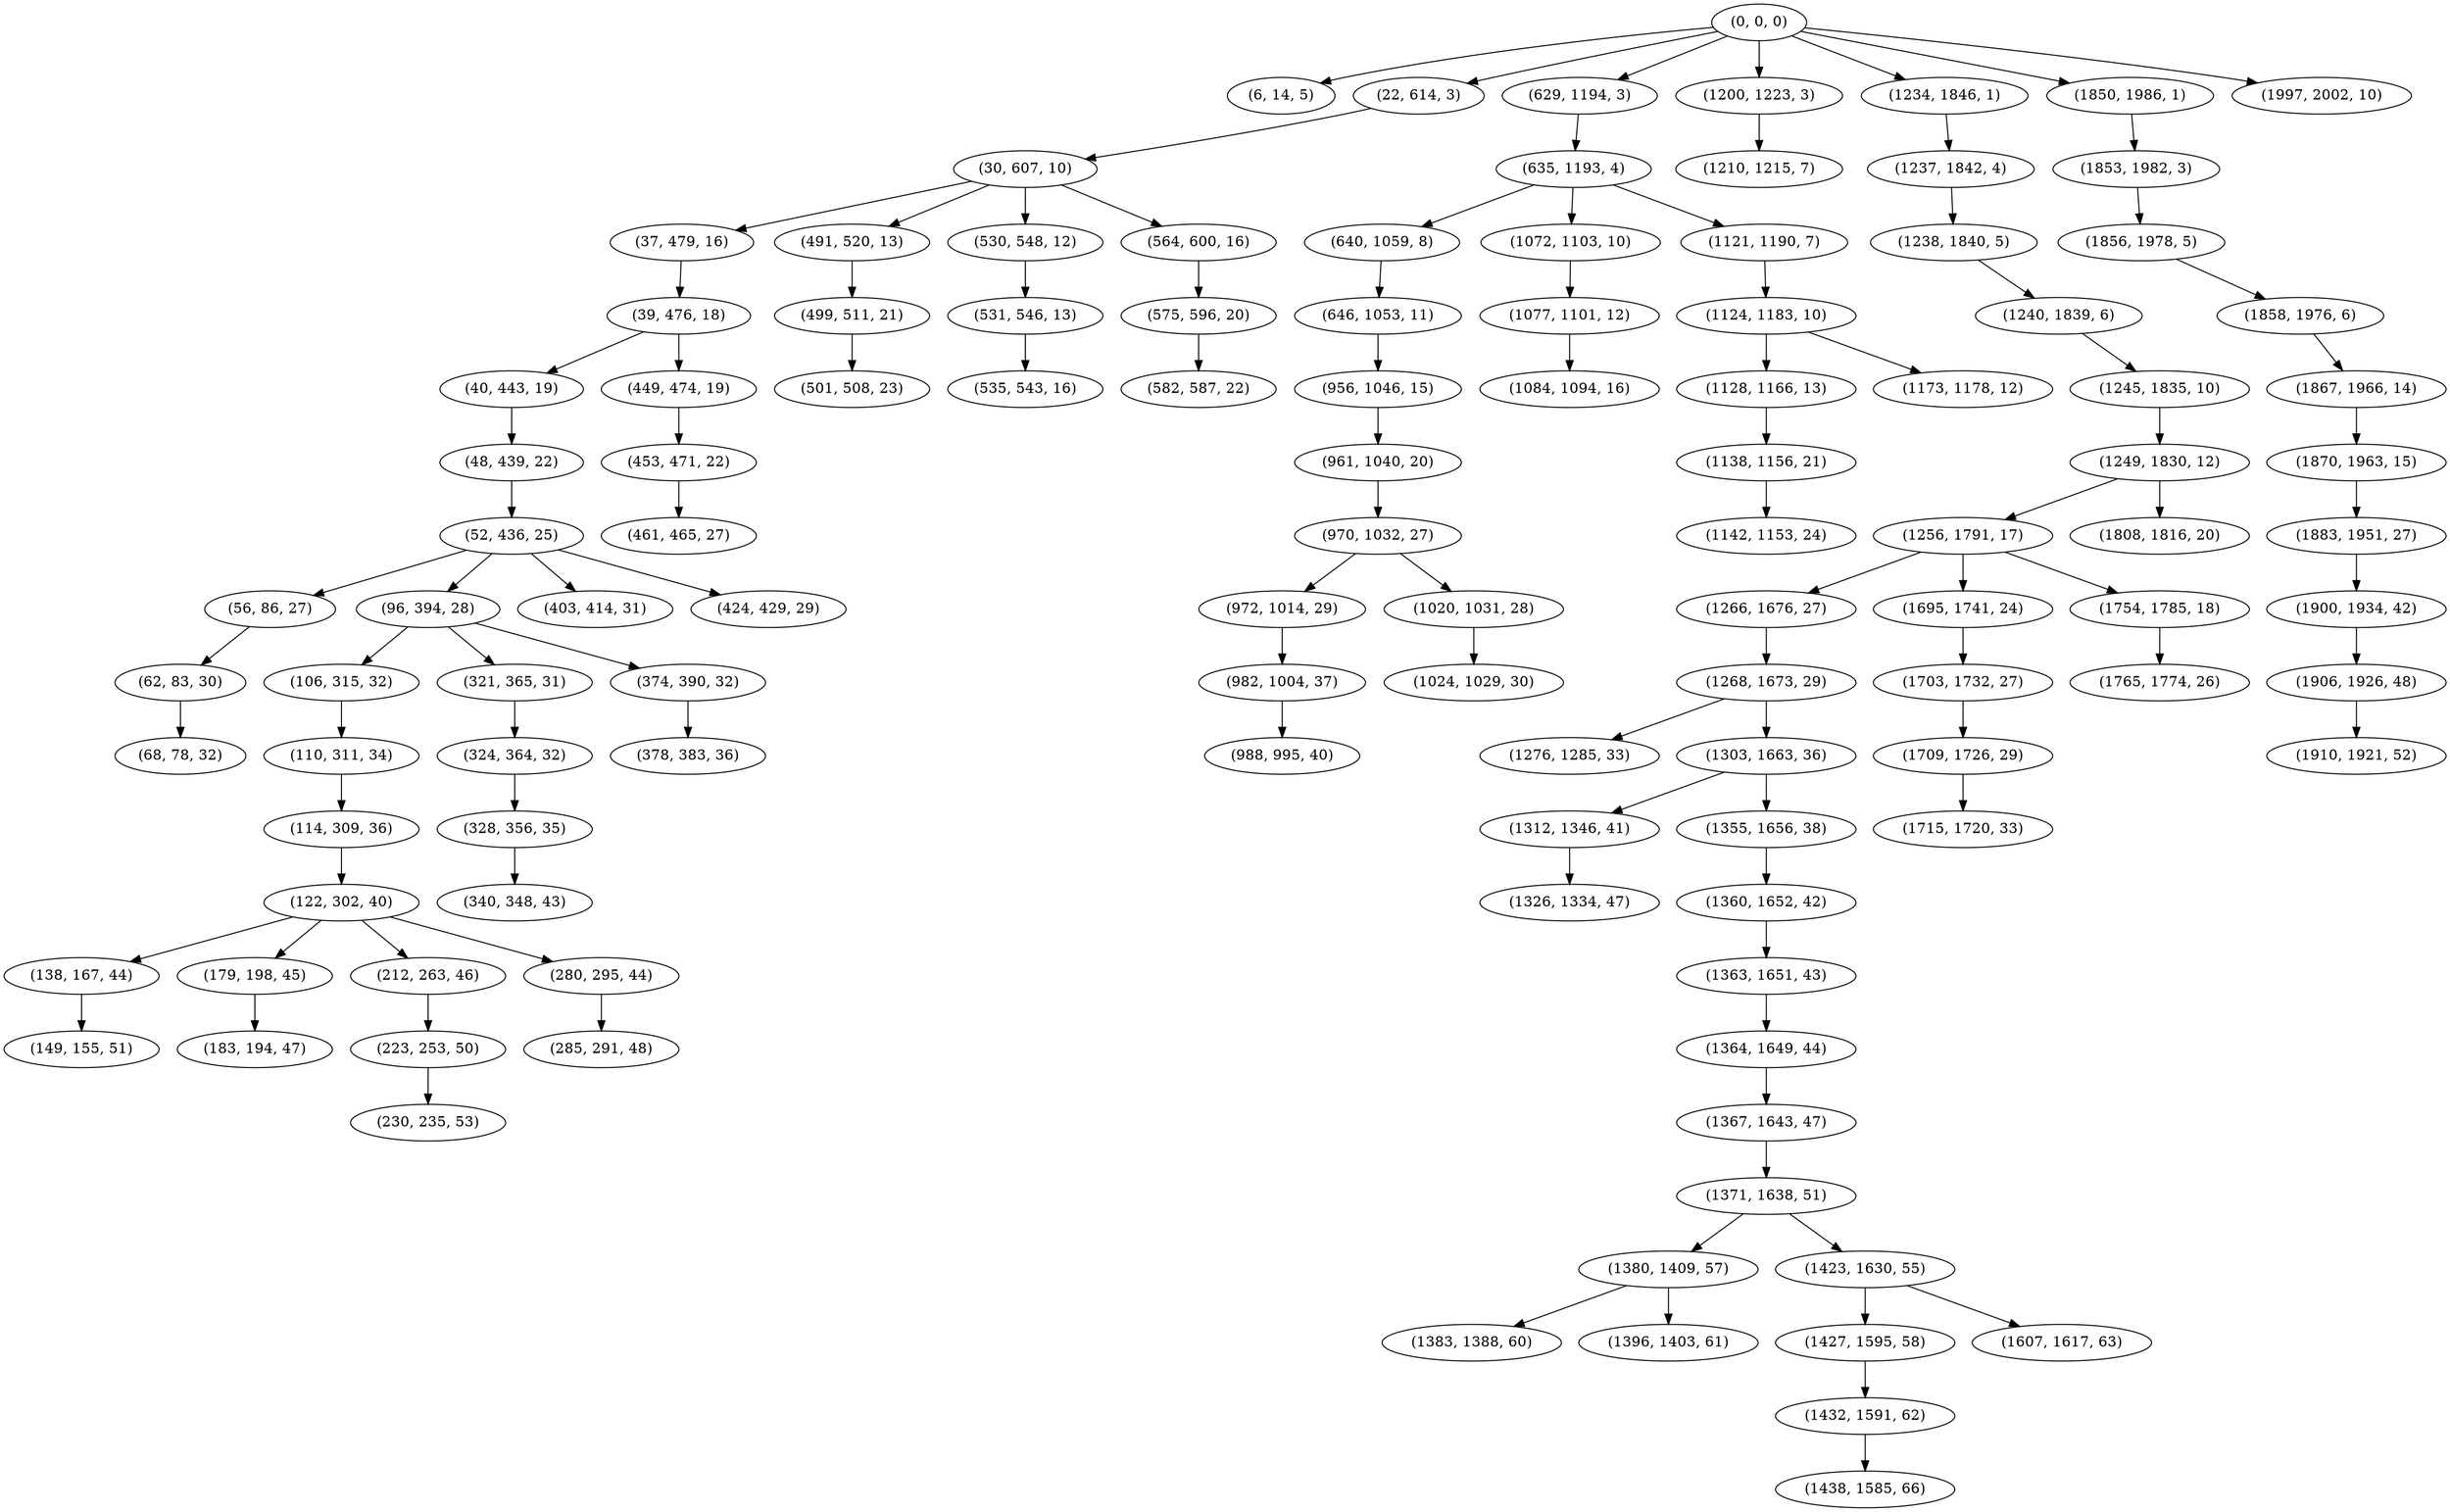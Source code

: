 digraph tree {
    "(0, 0, 0)";
    "(6, 14, 5)";
    "(22, 614, 3)";
    "(30, 607, 10)";
    "(37, 479, 16)";
    "(39, 476, 18)";
    "(40, 443, 19)";
    "(48, 439, 22)";
    "(52, 436, 25)";
    "(56, 86, 27)";
    "(62, 83, 30)";
    "(68, 78, 32)";
    "(96, 394, 28)";
    "(106, 315, 32)";
    "(110, 311, 34)";
    "(114, 309, 36)";
    "(122, 302, 40)";
    "(138, 167, 44)";
    "(149, 155, 51)";
    "(179, 198, 45)";
    "(183, 194, 47)";
    "(212, 263, 46)";
    "(223, 253, 50)";
    "(230, 235, 53)";
    "(280, 295, 44)";
    "(285, 291, 48)";
    "(321, 365, 31)";
    "(324, 364, 32)";
    "(328, 356, 35)";
    "(340, 348, 43)";
    "(374, 390, 32)";
    "(378, 383, 36)";
    "(403, 414, 31)";
    "(424, 429, 29)";
    "(449, 474, 19)";
    "(453, 471, 22)";
    "(461, 465, 27)";
    "(491, 520, 13)";
    "(499, 511, 21)";
    "(501, 508, 23)";
    "(530, 548, 12)";
    "(531, 546, 13)";
    "(535, 543, 16)";
    "(564, 600, 16)";
    "(575, 596, 20)";
    "(582, 587, 22)";
    "(629, 1194, 3)";
    "(635, 1193, 4)";
    "(640, 1059, 8)";
    "(646, 1053, 11)";
    "(956, 1046, 15)";
    "(961, 1040, 20)";
    "(970, 1032, 27)";
    "(972, 1014, 29)";
    "(982, 1004, 37)";
    "(988, 995, 40)";
    "(1020, 1031, 28)";
    "(1024, 1029, 30)";
    "(1072, 1103, 10)";
    "(1077, 1101, 12)";
    "(1084, 1094, 16)";
    "(1121, 1190, 7)";
    "(1124, 1183, 10)";
    "(1128, 1166, 13)";
    "(1138, 1156, 21)";
    "(1142, 1153, 24)";
    "(1173, 1178, 12)";
    "(1200, 1223, 3)";
    "(1210, 1215, 7)";
    "(1234, 1846, 1)";
    "(1237, 1842, 4)";
    "(1238, 1840, 5)";
    "(1240, 1839, 6)";
    "(1245, 1835, 10)";
    "(1249, 1830, 12)";
    "(1256, 1791, 17)";
    "(1266, 1676, 27)";
    "(1268, 1673, 29)";
    "(1276, 1285, 33)";
    "(1303, 1663, 36)";
    "(1312, 1346, 41)";
    "(1326, 1334, 47)";
    "(1355, 1656, 38)";
    "(1360, 1652, 42)";
    "(1363, 1651, 43)";
    "(1364, 1649, 44)";
    "(1367, 1643, 47)";
    "(1371, 1638, 51)";
    "(1380, 1409, 57)";
    "(1383, 1388, 60)";
    "(1396, 1403, 61)";
    "(1423, 1630, 55)";
    "(1427, 1595, 58)";
    "(1432, 1591, 62)";
    "(1438, 1585, 66)";
    "(1607, 1617, 63)";
    "(1695, 1741, 24)";
    "(1703, 1732, 27)";
    "(1709, 1726, 29)";
    "(1715, 1720, 33)";
    "(1754, 1785, 18)";
    "(1765, 1774, 26)";
    "(1808, 1816, 20)";
    "(1850, 1986, 1)";
    "(1853, 1982, 3)";
    "(1856, 1978, 5)";
    "(1858, 1976, 6)";
    "(1867, 1966, 14)";
    "(1870, 1963, 15)";
    "(1883, 1951, 27)";
    "(1900, 1934, 42)";
    "(1906, 1926, 48)";
    "(1910, 1921, 52)";
    "(1997, 2002, 10)";
    "(0, 0, 0)" -> "(6, 14, 5)";
    "(0, 0, 0)" -> "(22, 614, 3)";
    "(0, 0, 0)" -> "(629, 1194, 3)";
    "(0, 0, 0)" -> "(1200, 1223, 3)";
    "(0, 0, 0)" -> "(1234, 1846, 1)";
    "(0, 0, 0)" -> "(1850, 1986, 1)";
    "(0, 0, 0)" -> "(1997, 2002, 10)";
    "(22, 614, 3)" -> "(30, 607, 10)";
    "(30, 607, 10)" -> "(37, 479, 16)";
    "(30, 607, 10)" -> "(491, 520, 13)";
    "(30, 607, 10)" -> "(530, 548, 12)";
    "(30, 607, 10)" -> "(564, 600, 16)";
    "(37, 479, 16)" -> "(39, 476, 18)";
    "(39, 476, 18)" -> "(40, 443, 19)";
    "(39, 476, 18)" -> "(449, 474, 19)";
    "(40, 443, 19)" -> "(48, 439, 22)";
    "(48, 439, 22)" -> "(52, 436, 25)";
    "(52, 436, 25)" -> "(56, 86, 27)";
    "(52, 436, 25)" -> "(96, 394, 28)";
    "(52, 436, 25)" -> "(403, 414, 31)";
    "(52, 436, 25)" -> "(424, 429, 29)";
    "(56, 86, 27)" -> "(62, 83, 30)";
    "(62, 83, 30)" -> "(68, 78, 32)";
    "(96, 394, 28)" -> "(106, 315, 32)";
    "(96, 394, 28)" -> "(321, 365, 31)";
    "(96, 394, 28)" -> "(374, 390, 32)";
    "(106, 315, 32)" -> "(110, 311, 34)";
    "(110, 311, 34)" -> "(114, 309, 36)";
    "(114, 309, 36)" -> "(122, 302, 40)";
    "(122, 302, 40)" -> "(138, 167, 44)";
    "(122, 302, 40)" -> "(179, 198, 45)";
    "(122, 302, 40)" -> "(212, 263, 46)";
    "(122, 302, 40)" -> "(280, 295, 44)";
    "(138, 167, 44)" -> "(149, 155, 51)";
    "(179, 198, 45)" -> "(183, 194, 47)";
    "(212, 263, 46)" -> "(223, 253, 50)";
    "(223, 253, 50)" -> "(230, 235, 53)";
    "(280, 295, 44)" -> "(285, 291, 48)";
    "(321, 365, 31)" -> "(324, 364, 32)";
    "(324, 364, 32)" -> "(328, 356, 35)";
    "(328, 356, 35)" -> "(340, 348, 43)";
    "(374, 390, 32)" -> "(378, 383, 36)";
    "(449, 474, 19)" -> "(453, 471, 22)";
    "(453, 471, 22)" -> "(461, 465, 27)";
    "(491, 520, 13)" -> "(499, 511, 21)";
    "(499, 511, 21)" -> "(501, 508, 23)";
    "(530, 548, 12)" -> "(531, 546, 13)";
    "(531, 546, 13)" -> "(535, 543, 16)";
    "(564, 600, 16)" -> "(575, 596, 20)";
    "(575, 596, 20)" -> "(582, 587, 22)";
    "(629, 1194, 3)" -> "(635, 1193, 4)";
    "(635, 1193, 4)" -> "(640, 1059, 8)";
    "(635, 1193, 4)" -> "(1072, 1103, 10)";
    "(635, 1193, 4)" -> "(1121, 1190, 7)";
    "(640, 1059, 8)" -> "(646, 1053, 11)";
    "(646, 1053, 11)" -> "(956, 1046, 15)";
    "(956, 1046, 15)" -> "(961, 1040, 20)";
    "(961, 1040, 20)" -> "(970, 1032, 27)";
    "(970, 1032, 27)" -> "(972, 1014, 29)";
    "(970, 1032, 27)" -> "(1020, 1031, 28)";
    "(972, 1014, 29)" -> "(982, 1004, 37)";
    "(982, 1004, 37)" -> "(988, 995, 40)";
    "(1020, 1031, 28)" -> "(1024, 1029, 30)";
    "(1072, 1103, 10)" -> "(1077, 1101, 12)";
    "(1077, 1101, 12)" -> "(1084, 1094, 16)";
    "(1121, 1190, 7)" -> "(1124, 1183, 10)";
    "(1124, 1183, 10)" -> "(1128, 1166, 13)";
    "(1124, 1183, 10)" -> "(1173, 1178, 12)";
    "(1128, 1166, 13)" -> "(1138, 1156, 21)";
    "(1138, 1156, 21)" -> "(1142, 1153, 24)";
    "(1200, 1223, 3)" -> "(1210, 1215, 7)";
    "(1234, 1846, 1)" -> "(1237, 1842, 4)";
    "(1237, 1842, 4)" -> "(1238, 1840, 5)";
    "(1238, 1840, 5)" -> "(1240, 1839, 6)";
    "(1240, 1839, 6)" -> "(1245, 1835, 10)";
    "(1245, 1835, 10)" -> "(1249, 1830, 12)";
    "(1249, 1830, 12)" -> "(1256, 1791, 17)";
    "(1249, 1830, 12)" -> "(1808, 1816, 20)";
    "(1256, 1791, 17)" -> "(1266, 1676, 27)";
    "(1256, 1791, 17)" -> "(1695, 1741, 24)";
    "(1256, 1791, 17)" -> "(1754, 1785, 18)";
    "(1266, 1676, 27)" -> "(1268, 1673, 29)";
    "(1268, 1673, 29)" -> "(1276, 1285, 33)";
    "(1268, 1673, 29)" -> "(1303, 1663, 36)";
    "(1303, 1663, 36)" -> "(1312, 1346, 41)";
    "(1303, 1663, 36)" -> "(1355, 1656, 38)";
    "(1312, 1346, 41)" -> "(1326, 1334, 47)";
    "(1355, 1656, 38)" -> "(1360, 1652, 42)";
    "(1360, 1652, 42)" -> "(1363, 1651, 43)";
    "(1363, 1651, 43)" -> "(1364, 1649, 44)";
    "(1364, 1649, 44)" -> "(1367, 1643, 47)";
    "(1367, 1643, 47)" -> "(1371, 1638, 51)";
    "(1371, 1638, 51)" -> "(1380, 1409, 57)";
    "(1371, 1638, 51)" -> "(1423, 1630, 55)";
    "(1380, 1409, 57)" -> "(1383, 1388, 60)";
    "(1380, 1409, 57)" -> "(1396, 1403, 61)";
    "(1423, 1630, 55)" -> "(1427, 1595, 58)";
    "(1423, 1630, 55)" -> "(1607, 1617, 63)";
    "(1427, 1595, 58)" -> "(1432, 1591, 62)";
    "(1432, 1591, 62)" -> "(1438, 1585, 66)";
    "(1695, 1741, 24)" -> "(1703, 1732, 27)";
    "(1703, 1732, 27)" -> "(1709, 1726, 29)";
    "(1709, 1726, 29)" -> "(1715, 1720, 33)";
    "(1754, 1785, 18)" -> "(1765, 1774, 26)";
    "(1850, 1986, 1)" -> "(1853, 1982, 3)";
    "(1853, 1982, 3)" -> "(1856, 1978, 5)";
    "(1856, 1978, 5)" -> "(1858, 1976, 6)";
    "(1858, 1976, 6)" -> "(1867, 1966, 14)";
    "(1867, 1966, 14)" -> "(1870, 1963, 15)";
    "(1870, 1963, 15)" -> "(1883, 1951, 27)";
    "(1883, 1951, 27)" -> "(1900, 1934, 42)";
    "(1900, 1934, 42)" -> "(1906, 1926, 48)";
    "(1906, 1926, 48)" -> "(1910, 1921, 52)";
}
